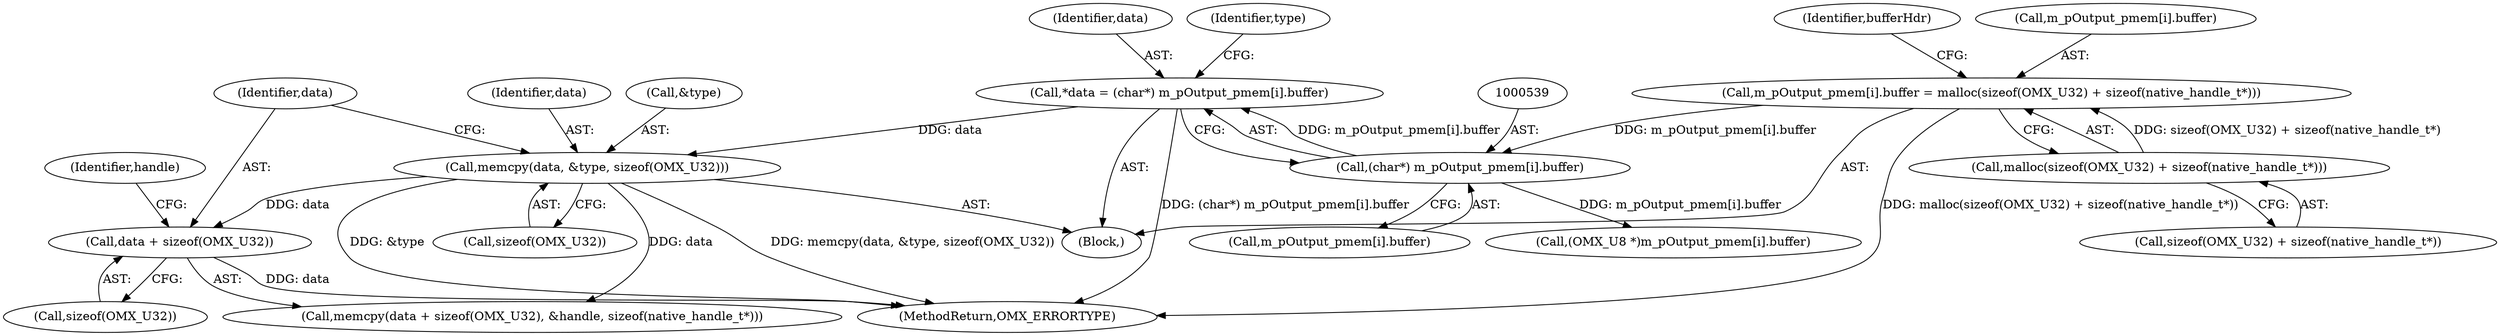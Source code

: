 digraph "0_Android_d575ecf607056d8e3328ef2eb56c52e98f81e87d_0@API" {
"1000556" [label="(Call,data + sizeof(OMX_U32))"];
"1000549" [label="(Call,memcpy(data, &type, sizeof(OMX_U32)))"];
"1000536" [label="(Call,*data = (char*) m_pOutput_pmem[i].buffer)"];
"1000538" [label="(Call,(char*) m_pOutput_pmem[i].buffer)"];
"1000496" [label="(Call,m_pOutput_pmem[i].buffer = malloc(sizeof(OMX_U32) + sizeof(native_handle_t*)))"];
"1000502" [label="(Call,malloc(sizeof(OMX_U32) + sizeof(native_handle_t*)))"];
"1000561" [label="(Identifier,handle)"];
"1000558" [label="(Call,sizeof(OMX_U32))"];
"1000537" [label="(Identifier,data)"];
"1000496" [label="(Call,m_pOutput_pmem[i].buffer = malloc(sizeof(OMX_U32) + sizeof(native_handle_t*)))"];
"1000540" [label="(Call,m_pOutput_pmem[i].buffer)"];
"1000536" [label="(Call,*data = (char*) m_pOutput_pmem[i].buffer)"];
"1000553" [label="(Call,sizeof(OMX_U32))"];
"1000549" [label="(Call,memcpy(data, &type, sizeof(OMX_U32)))"];
"1000555" [label="(Call,memcpy(data + sizeof(OMX_U32), &handle, sizeof(native_handle_t*)))"];
"1000547" [label="(Identifier,type)"];
"1000551" [label="(Call,&type)"];
"1000511" [label="(Identifier,bufferHdr)"];
"1000550" [label="(Identifier,data)"];
"1000502" [label="(Call,malloc(sizeof(OMX_U32) + sizeof(native_handle_t*)))"];
"1000556" [label="(Call,data + sizeof(OMX_U32))"];
"1000619" [label="(MethodReturn,OMX_ERRORTYPE)"];
"1000503" [label="(Call,sizeof(OMX_U32) + sizeof(native_handle_t*))"];
"1000497" [label="(Call,m_pOutput_pmem[i].buffer)"];
"1000495" [label="(Block,)"];
"1000575" [label="(Call,(OMX_U8 *)m_pOutput_pmem[i].buffer)"];
"1000538" [label="(Call,(char*) m_pOutput_pmem[i].buffer)"];
"1000557" [label="(Identifier,data)"];
"1000556" -> "1000555"  [label="AST: "];
"1000556" -> "1000558"  [label="CFG: "];
"1000557" -> "1000556"  [label="AST: "];
"1000558" -> "1000556"  [label="AST: "];
"1000561" -> "1000556"  [label="CFG: "];
"1000556" -> "1000619"  [label="DDG: data"];
"1000549" -> "1000556"  [label="DDG: data"];
"1000549" -> "1000495"  [label="AST: "];
"1000549" -> "1000553"  [label="CFG: "];
"1000550" -> "1000549"  [label="AST: "];
"1000551" -> "1000549"  [label="AST: "];
"1000553" -> "1000549"  [label="AST: "];
"1000557" -> "1000549"  [label="CFG: "];
"1000549" -> "1000619"  [label="DDG: &type"];
"1000549" -> "1000619"  [label="DDG: memcpy(data, &type, sizeof(OMX_U32))"];
"1000536" -> "1000549"  [label="DDG: data"];
"1000549" -> "1000555"  [label="DDG: data"];
"1000536" -> "1000495"  [label="AST: "];
"1000536" -> "1000538"  [label="CFG: "];
"1000537" -> "1000536"  [label="AST: "];
"1000538" -> "1000536"  [label="AST: "];
"1000547" -> "1000536"  [label="CFG: "];
"1000536" -> "1000619"  [label="DDG: (char*) m_pOutput_pmem[i].buffer"];
"1000538" -> "1000536"  [label="DDG: m_pOutput_pmem[i].buffer"];
"1000538" -> "1000540"  [label="CFG: "];
"1000539" -> "1000538"  [label="AST: "];
"1000540" -> "1000538"  [label="AST: "];
"1000496" -> "1000538"  [label="DDG: m_pOutput_pmem[i].buffer"];
"1000538" -> "1000575"  [label="DDG: m_pOutput_pmem[i].buffer"];
"1000496" -> "1000495"  [label="AST: "];
"1000496" -> "1000502"  [label="CFG: "];
"1000497" -> "1000496"  [label="AST: "];
"1000502" -> "1000496"  [label="AST: "];
"1000511" -> "1000496"  [label="CFG: "];
"1000496" -> "1000619"  [label="DDG: malloc(sizeof(OMX_U32) + sizeof(native_handle_t*))"];
"1000502" -> "1000496"  [label="DDG: sizeof(OMX_U32) + sizeof(native_handle_t*)"];
"1000502" -> "1000503"  [label="CFG: "];
"1000503" -> "1000502"  [label="AST: "];
}
